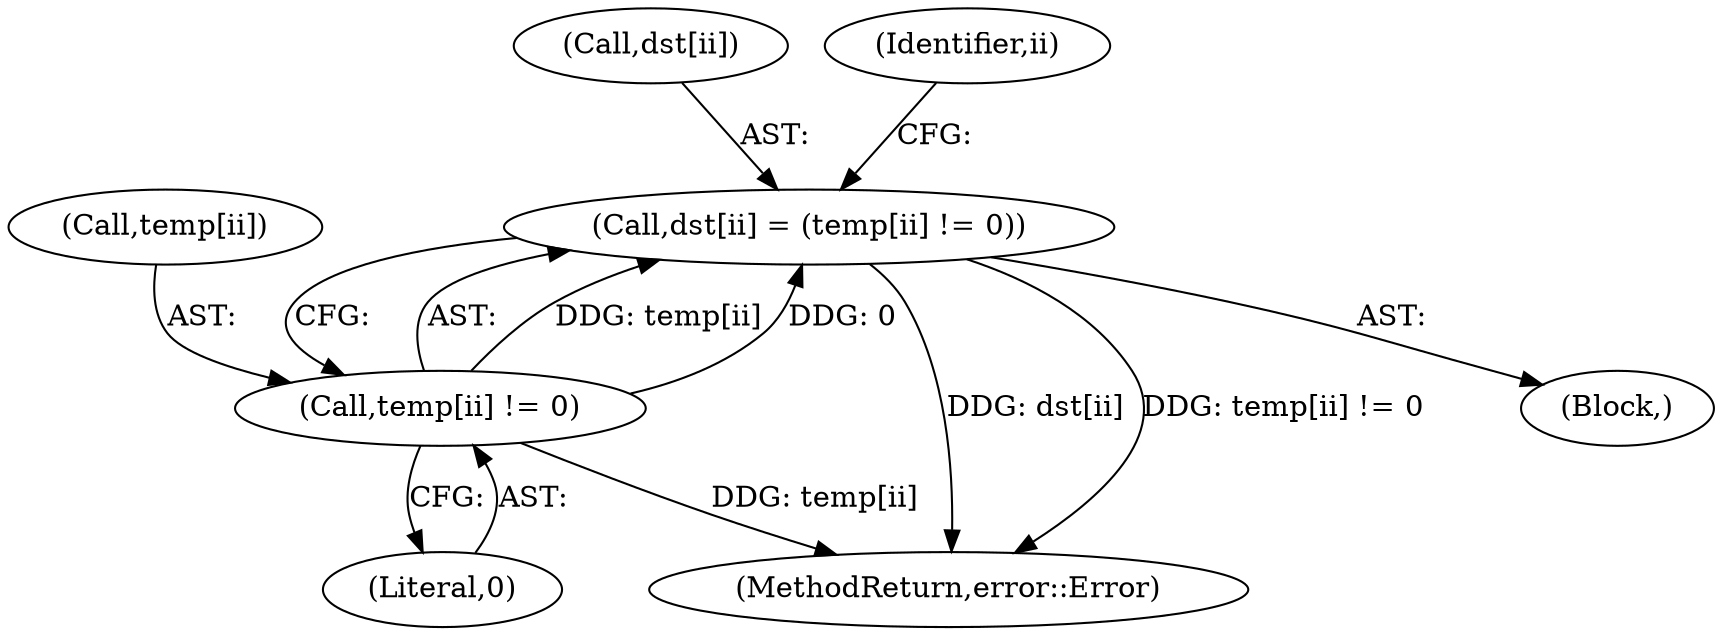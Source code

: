 digraph "0_Chrome_181c7400b2bf50ba02ac77149749fb419b4d4797_0@pointer" {
"1000199" [label="(Call,dst[ii] = (temp[ii] != 0))"];
"1000203" [label="(Call,temp[ii] != 0)"];
"1000200" [label="(Call,dst[ii])"];
"1000203" [label="(Call,temp[ii] != 0)"];
"1000216" [label="(MethodReturn,error::Error)"];
"1000207" [label="(Literal,0)"];
"1000204" [label="(Call,temp[ii])"];
"1000197" [label="(Identifier,ii)"];
"1000199" [label="(Call,dst[ii] = (temp[ii] != 0))"];
"1000198" [label="(Block,)"];
"1000199" -> "1000198"  [label="AST: "];
"1000199" -> "1000203"  [label="CFG: "];
"1000200" -> "1000199"  [label="AST: "];
"1000203" -> "1000199"  [label="AST: "];
"1000197" -> "1000199"  [label="CFG: "];
"1000199" -> "1000216"  [label="DDG: dst[ii]"];
"1000199" -> "1000216"  [label="DDG: temp[ii] != 0"];
"1000203" -> "1000199"  [label="DDG: temp[ii]"];
"1000203" -> "1000199"  [label="DDG: 0"];
"1000203" -> "1000207"  [label="CFG: "];
"1000204" -> "1000203"  [label="AST: "];
"1000207" -> "1000203"  [label="AST: "];
"1000203" -> "1000216"  [label="DDG: temp[ii]"];
}
